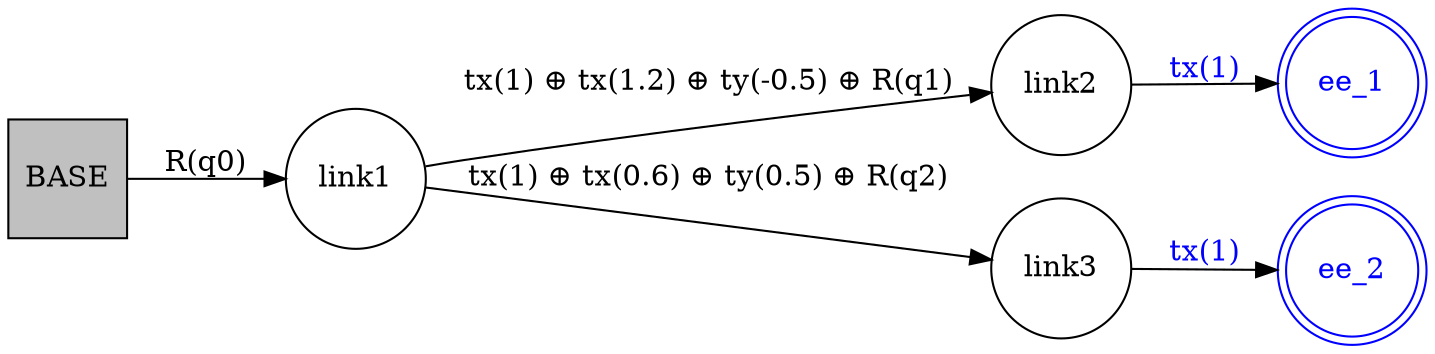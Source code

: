 digraph G {
graph [rankdir=LR];
  BASE [shape=square, style=filled, fillcolor=gray]
  link1 [shape="circle"];
  BASE -> link1 [label="R(q0)", arrowhead="normal"];
  link2 [shape="circle"];
  link1 -> link2 [label="tx(1) ⊕ tx(1.2) ⊕ ty(-0.5) ⊕ R(q1)", arrowhead="normal"];
  ee_1 [shape="doublecircle", color="blue", fontcolor="blue"];
  link2 -> ee_1 [label="tx(1)", arrowhead="normal"fontcolor="blue"];
  link3 [shape="circle"];
  link1 -> link3 [label="tx(1) ⊕ tx(0.6) ⊕ ty(0.5) ⊕ R(q2)", arrowhead="normal"];
  ee_2 [shape="doublecircle", color="blue", fontcolor="blue"];
  link3 -> ee_2 [label="tx(1)", arrowhead="normal"fontcolor="blue"];
}
